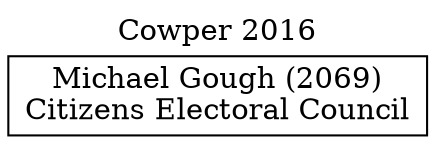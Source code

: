 // House preference flow
digraph "Michael Gough (2069)_Cowper_2016" {
	graph [label="Cowper 2016" labelloc=t mclimit=10]
	node [shape=box]
	"Michael Gough (2069)" [label="Michael Gough (2069)
Citizens Electoral Council"]
}
